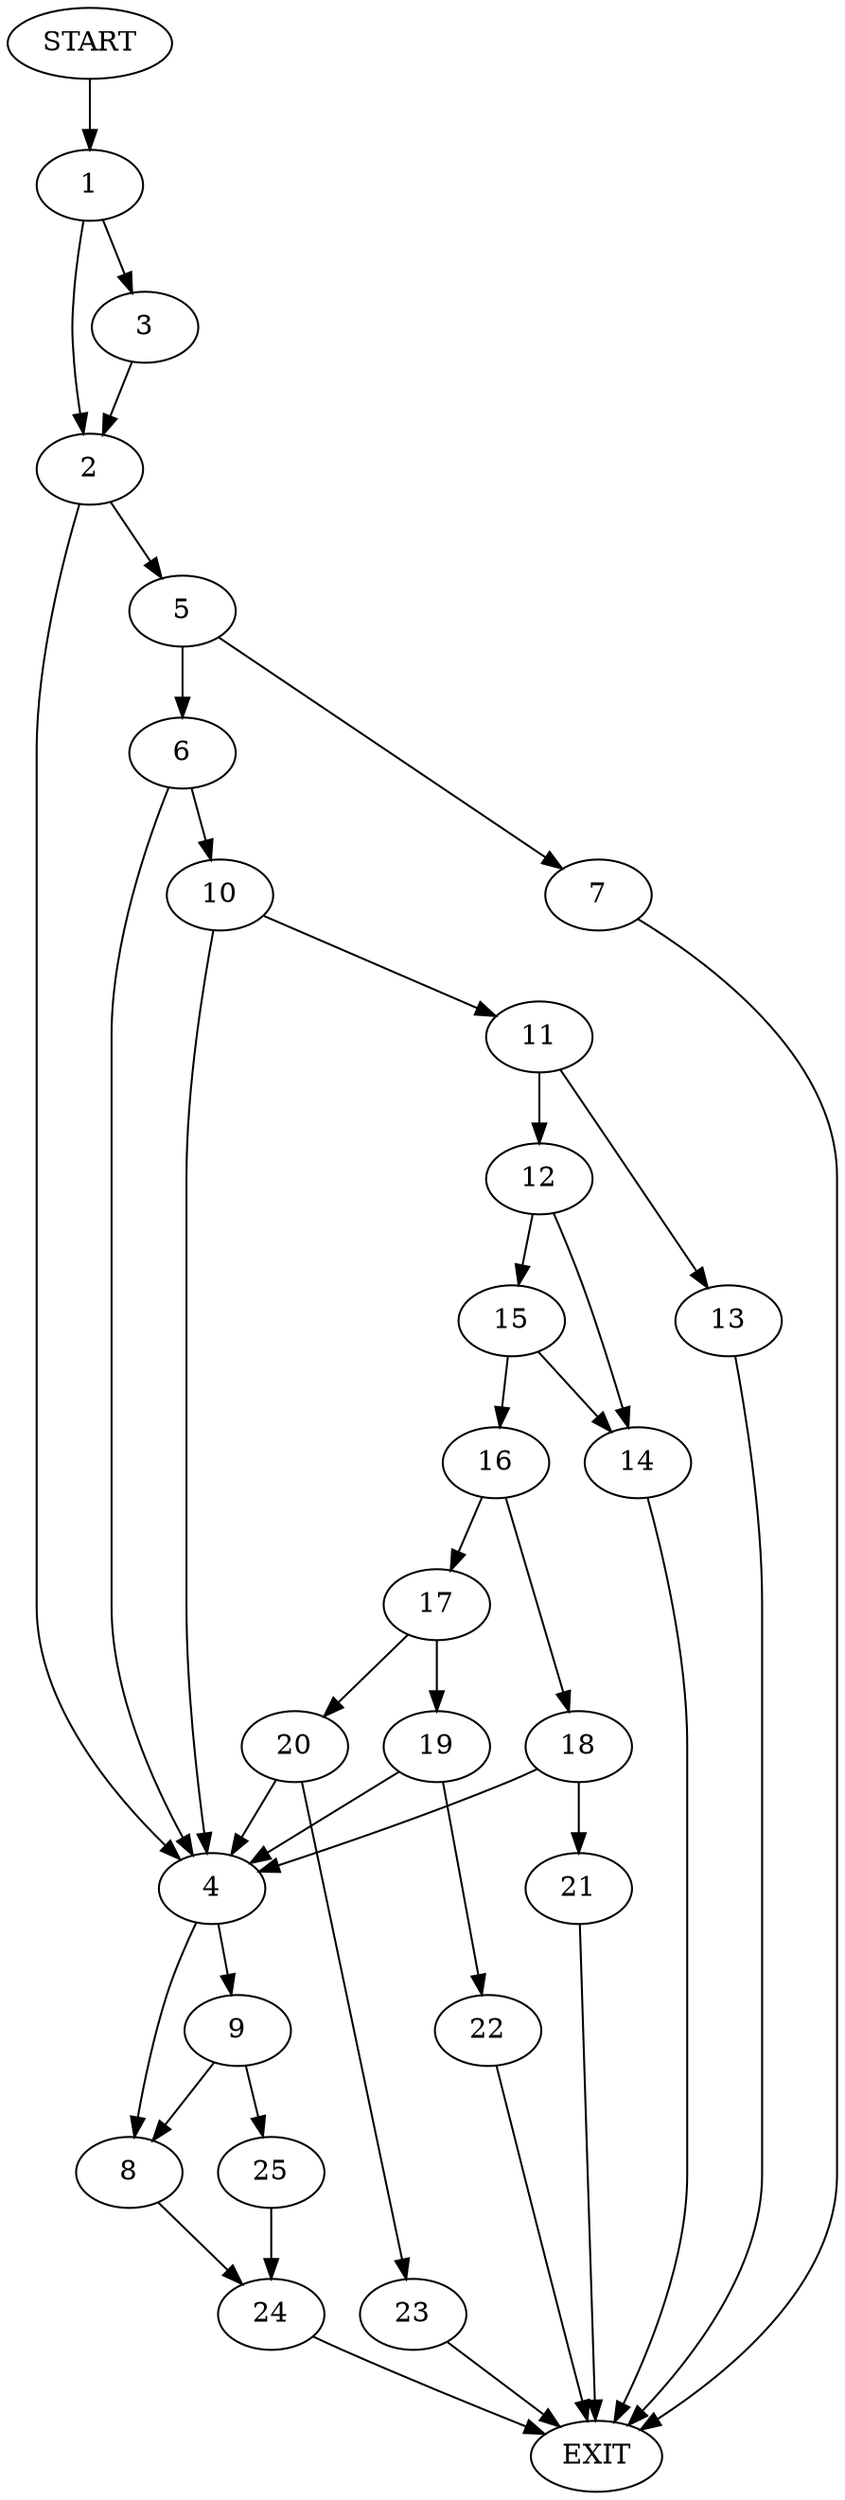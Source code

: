 digraph {
0 [label="START"]
26 [label="EXIT"]
0 -> 1
1 -> 2
1 -> 3
3 -> 2
2 -> 4
2 -> 5
5 -> 6
5 -> 7
4 -> 8
4 -> 9
7 -> 26
6 -> 4
6 -> 10
10 -> 4
10 -> 11
11 -> 12
11 -> 13
13 -> 26
12 -> 14
12 -> 15
15 -> 14
15 -> 16
14 -> 26
16 -> 17
16 -> 18
17 -> 19
17 -> 20
18 -> 21
18 -> 4
21 -> 26
19 -> 22
19 -> 4
20 -> 4
20 -> 23
22 -> 26
23 -> 26
8 -> 24
9 -> 8
9 -> 25
25 -> 24
24 -> 26
}
